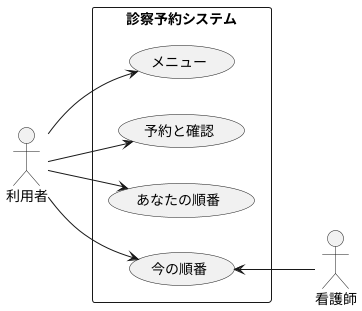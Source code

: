 @startuml 演習6-3_ユースケース図
left to right direction
actor 利用者
actor 看護師

rectangle 診察予約システム{
    usecase メニュー
    usecase 予約と確認
    usecase あなたの順番
    usecase 今の順番
}
利用者 --> メニュー
利用者 --> 予約と確認
利用者 --> あなたの順番
利用者 --> 今の順番
今の順番 <-- 看護師

@enduml